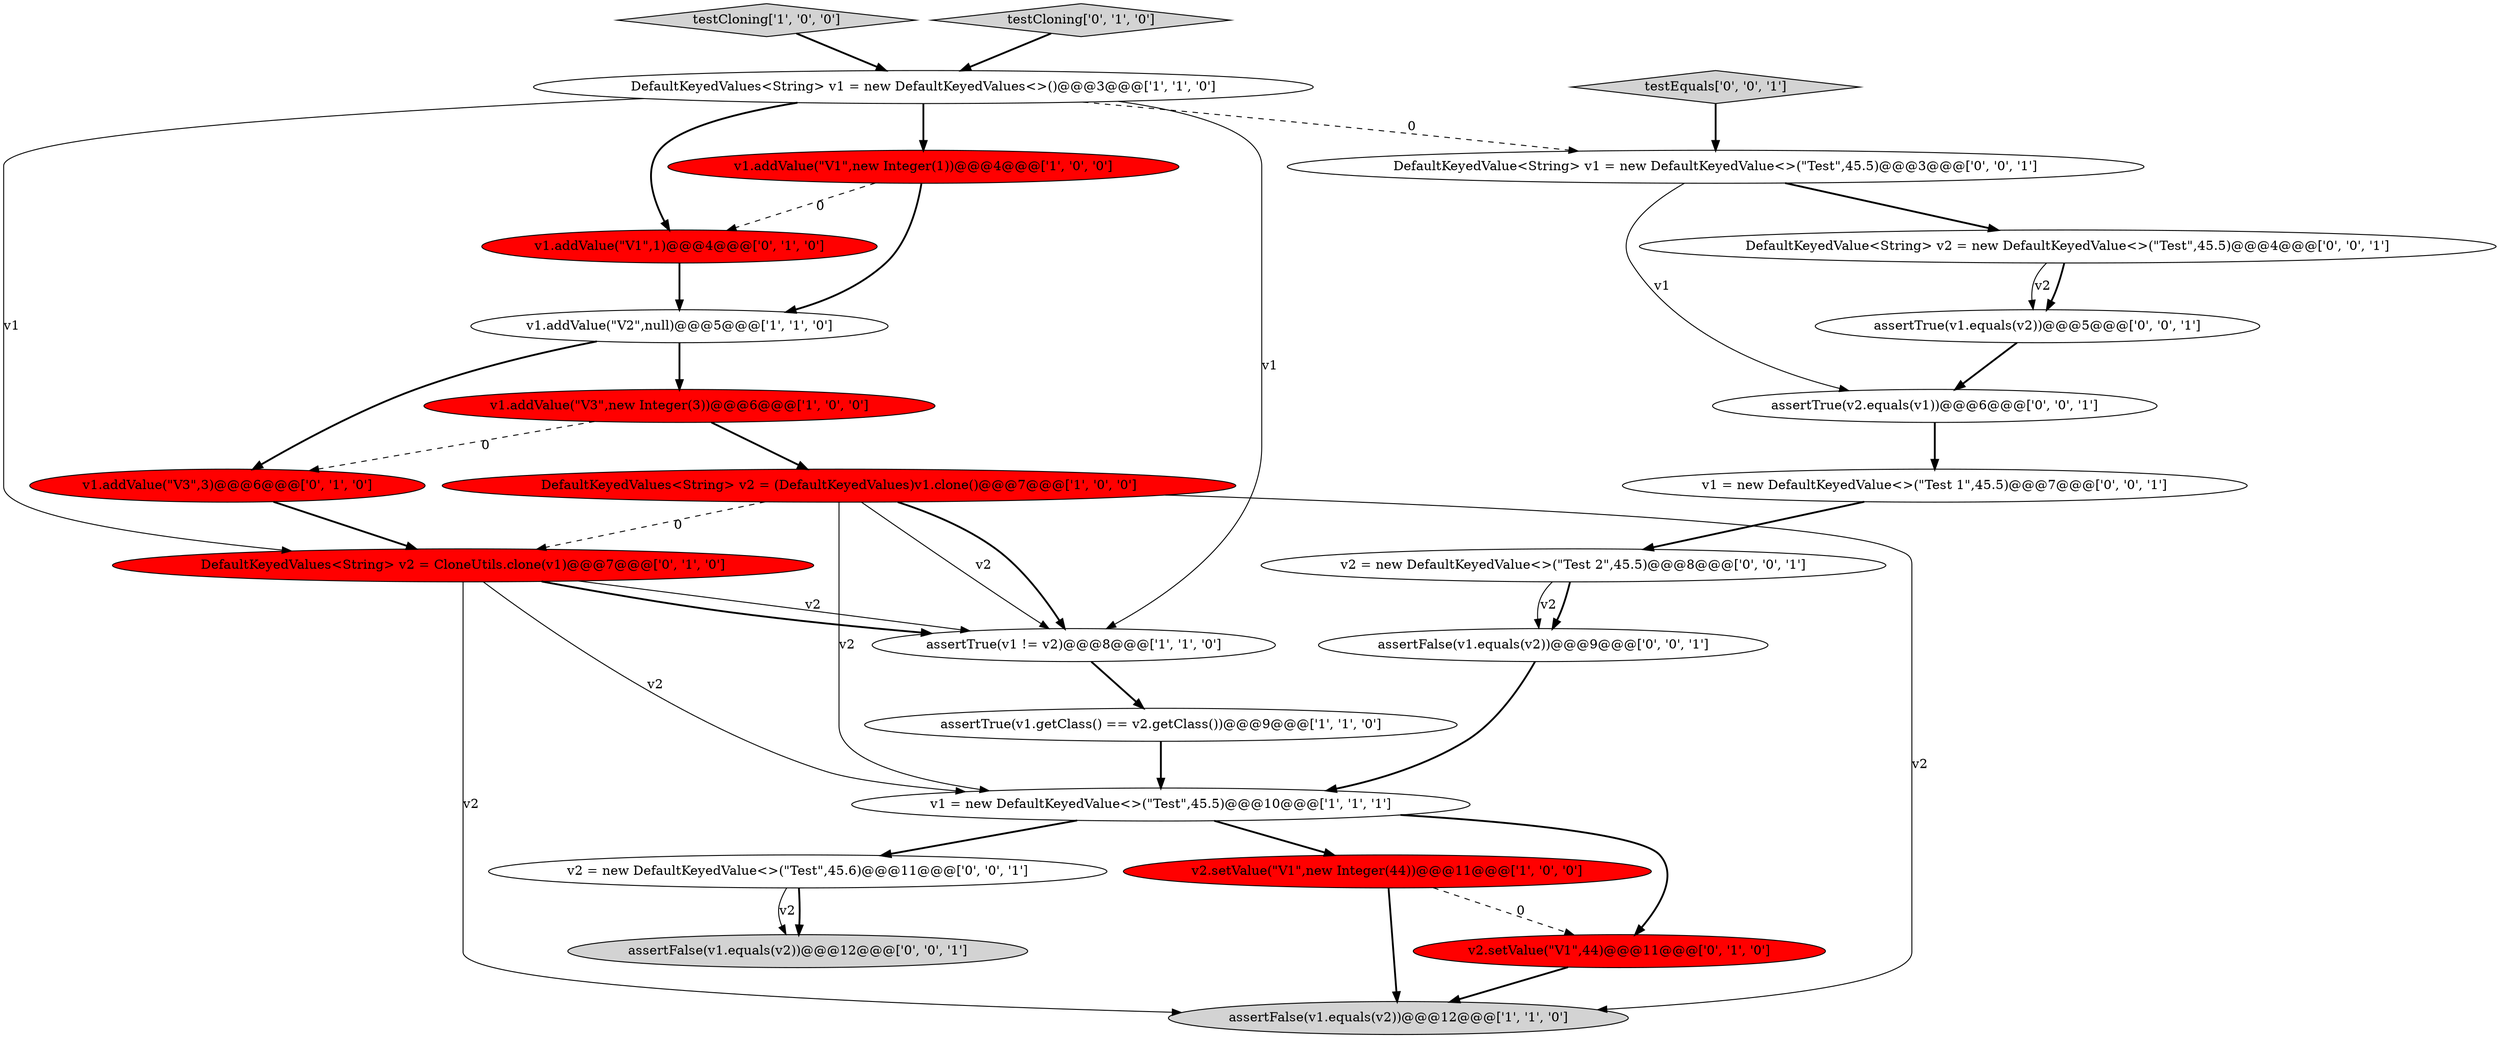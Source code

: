 digraph {
18 [style = filled, label = "assertFalse(v1.equals(v2))@@@12@@@['0', '0', '1']", fillcolor = lightgray, shape = ellipse image = "AAA0AAABBB3BBB"];
5 [style = filled, label = "v1 = new DefaultKeyedValue<>(\"Test\",45.5)@@@10@@@['1', '1', '1']", fillcolor = white, shape = ellipse image = "AAA0AAABBB1BBB"];
7 [style = filled, label = "v1.addValue(\"V2\",null)@@@5@@@['1', '1', '0']", fillcolor = white, shape = ellipse image = "AAA0AAABBB1BBB"];
4 [style = filled, label = "v1.addValue(\"V1\",new Integer(1))@@@4@@@['1', '0', '0']", fillcolor = red, shape = ellipse image = "AAA1AAABBB1BBB"];
15 [style = filled, label = "v2.setValue(\"V1\",44)@@@11@@@['0', '1', '0']", fillcolor = red, shape = ellipse image = "AAA1AAABBB2BBB"];
11 [style = filled, label = "DefaultKeyedValues<String> v2 = CloneUtils.clone(v1)@@@7@@@['0', '1', '0']", fillcolor = red, shape = ellipse image = "AAA1AAABBB2BBB"];
2 [style = filled, label = "DefaultKeyedValues<String> v1 = new DefaultKeyedValues<>()@@@3@@@['1', '1', '0']", fillcolor = white, shape = ellipse image = "AAA0AAABBB1BBB"];
21 [style = filled, label = "testEquals['0', '0', '1']", fillcolor = lightgray, shape = diamond image = "AAA0AAABBB3BBB"];
13 [style = filled, label = "v1.addValue(\"V3\",3)@@@6@@@['0', '1', '0']", fillcolor = red, shape = ellipse image = "AAA1AAABBB2BBB"];
8 [style = filled, label = "v1.addValue(\"V3\",new Integer(3))@@@6@@@['1', '0', '0']", fillcolor = red, shape = ellipse image = "AAA1AAABBB1BBB"];
1 [style = filled, label = "testCloning['1', '0', '0']", fillcolor = lightgray, shape = diamond image = "AAA0AAABBB1BBB"];
24 [style = filled, label = "assertFalse(v1.equals(v2))@@@9@@@['0', '0', '1']", fillcolor = white, shape = ellipse image = "AAA0AAABBB3BBB"];
23 [style = filled, label = "DefaultKeyedValue<String> v1 = new DefaultKeyedValue<>(\"Test\",45.5)@@@3@@@['0', '0', '1']", fillcolor = white, shape = ellipse image = "AAA0AAABBB3BBB"];
6 [style = filled, label = "v2.setValue(\"V1\",new Integer(44))@@@11@@@['1', '0', '0']", fillcolor = red, shape = ellipse image = "AAA1AAABBB1BBB"];
20 [style = filled, label = "v1 = new DefaultKeyedValue<>(\"Test 1\",45.5)@@@7@@@['0', '0', '1']", fillcolor = white, shape = ellipse image = "AAA0AAABBB3BBB"];
12 [style = filled, label = "v1.addValue(\"V1\",1)@@@4@@@['0', '1', '0']", fillcolor = red, shape = ellipse image = "AAA1AAABBB2BBB"];
25 [style = filled, label = "assertTrue(v2.equals(v1))@@@6@@@['0', '0', '1']", fillcolor = white, shape = ellipse image = "AAA0AAABBB3BBB"];
19 [style = filled, label = "DefaultKeyedValue<String> v2 = new DefaultKeyedValue<>(\"Test\",45.5)@@@4@@@['0', '0', '1']", fillcolor = white, shape = ellipse image = "AAA0AAABBB3BBB"];
16 [style = filled, label = "v2 = new DefaultKeyedValue<>(\"Test 2\",45.5)@@@8@@@['0', '0', '1']", fillcolor = white, shape = ellipse image = "AAA0AAABBB3BBB"];
22 [style = filled, label = "v2 = new DefaultKeyedValue<>(\"Test\",45.6)@@@11@@@['0', '0', '1']", fillcolor = white, shape = ellipse image = "AAA0AAABBB3BBB"];
0 [style = filled, label = "assertFalse(v1.equals(v2))@@@12@@@['1', '1', '0']", fillcolor = lightgray, shape = ellipse image = "AAA0AAABBB1BBB"];
10 [style = filled, label = "DefaultKeyedValues<String> v2 = (DefaultKeyedValues)v1.clone()@@@7@@@['1', '0', '0']", fillcolor = red, shape = ellipse image = "AAA1AAABBB1BBB"];
9 [style = filled, label = "assertTrue(v1 != v2)@@@8@@@['1', '1', '0']", fillcolor = white, shape = ellipse image = "AAA0AAABBB1BBB"];
17 [style = filled, label = "assertTrue(v1.equals(v2))@@@5@@@['0', '0', '1']", fillcolor = white, shape = ellipse image = "AAA0AAABBB3BBB"];
14 [style = filled, label = "testCloning['0', '1', '0']", fillcolor = lightgray, shape = diamond image = "AAA0AAABBB2BBB"];
3 [style = filled, label = "assertTrue(v1.getClass() == v2.getClass())@@@9@@@['1', '1', '0']", fillcolor = white, shape = ellipse image = "AAA0AAABBB1BBB"];
7->13 [style = bold, label=""];
2->23 [style = dashed, label="0"];
17->25 [style = bold, label=""];
8->10 [style = bold, label=""];
10->5 [style = solid, label="v2"];
23->25 [style = solid, label="v1"];
2->9 [style = solid, label="v1"];
16->24 [style = bold, label=""];
16->24 [style = solid, label="v2"];
10->9 [style = solid, label="v2"];
5->15 [style = bold, label=""];
11->9 [style = solid, label="v2"];
6->0 [style = bold, label=""];
19->17 [style = bold, label=""];
11->5 [style = solid, label="v2"];
7->8 [style = bold, label=""];
11->9 [style = bold, label=""];
2->4 [style = bold, label=""];
13->11 [style = bold, label=""];
12->7 [style = bold, label=""];
4->7 [style = bold, label=""];
2->12 [style = bold, label=""];
24->5 [style = bold, label=""];
4->12 [style = dashed, label="0"];
8->13 [style = dashed, label="0"];
10->11 [style = dashed, label="0"];
2->11 [style = solid, label="v1"];
25->20 [style = bold, label=""];
3->5 [style = bold, label=""];
22->18 [style = bold, label=""];
19->17 [style = solid, label="v2"];
11->0 [style = solid, label="v2"];
20->16 [style = bold, label=""];
5->6 [style = bold, label=""];
6->15 [style = dashed, label="0"];
15->0 [style = bold, label=""];
23->19 [style = bold, label=""];
9->3 [style = bold, label=""];
10->9 [style = bold, label=""];
1->2 [style = bold, label=""];
14->2 [style = bold, label=""];
22->18 [style = solid, label="v2"];
5->22 [style = bold, label=""];
10->0 [style = solid, label="v2"];
21->23 [style = bold, label=""];
}
